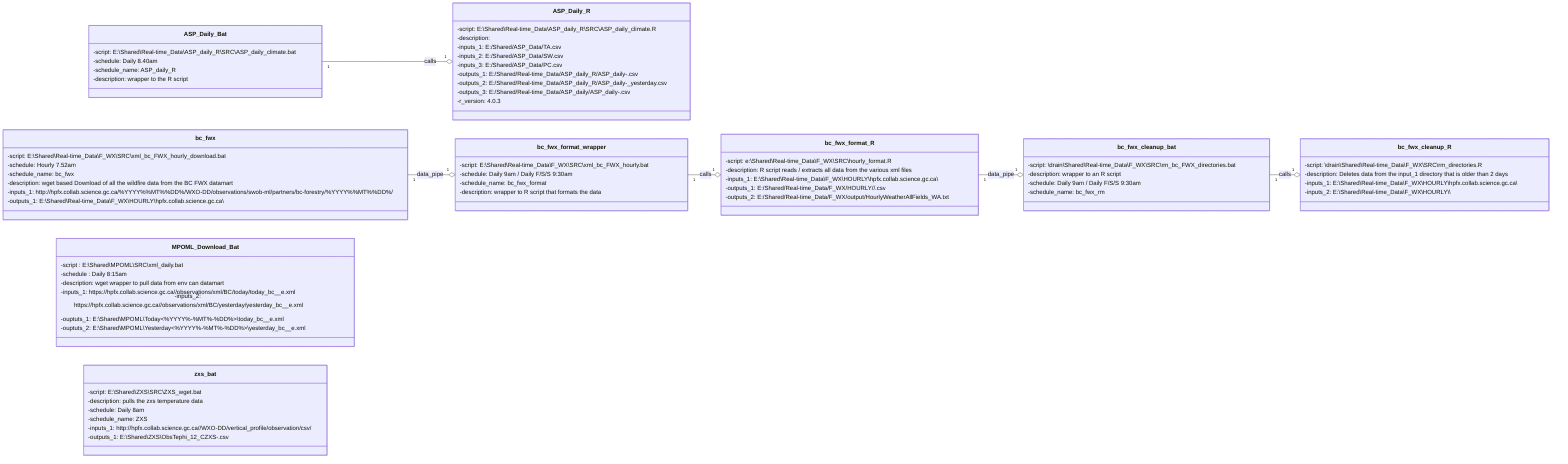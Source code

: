 classDiagram
  direction LR


  ASP_Daily_Bat "1" --o "1" ASP_Daily_R : calls
  bc_fwx "1" --o "1" bc_fwx_format_wrapper : data_pipe
  bc_fwx_format_wrapper "1" --o "1" bc_fwx_format_R : calls
  bc_fwx_format_R "1" --o "1" bc_fwx_cleanup_bat : data_pipe
  bc_fwx_cleanup_bat "1" --o "1" bc_fwx_cleanup_R : calls

  class MPOML_Download_Bat {
    -script : E:\Shared\MPOML\SRC\xml_daily.bat
    -schedule : Daily 8:15am
    -description: wget wrapper to pull data from env can datamart
    -inputs_1: https://hpfx.collab.science.gc.ca/<YYYYMMDD>/observations/xml/BC/today/today_bc_<YYYYMMDD>_e.xml
    -inputs_2: https://hpfx.collab.science.gc.ca/<YYYYMMDD>/observations/xml/BC/yesterday/yesterday_bc_<YYYYMMDD>_e.xml
    -ouptuts_1: E:\Shared\MPOML\Today\<%YYYY%-%MT%-%DD%>\today_bc_<YYYYMMDD>_e.xml
    -ouptuts_2: E:\Shared\MPOML\Yesterday\<%YYYY%-%MT%-%DD%>\yesterday_bc_<YYYYMMDD>_e.xml
  }

  class ASP_Daily_R {
    -script: E:\Shared\Real-time_Data\ASP_daily_R\SRC\ASP_daily_climate.R
    -description:
    -inputs_1: E:/Shared/ASP_Data/TA.csv
    -inputs_2: E:/Shared/ASP_Data/SW.csv
    -inputs_3: E:/Shared/ASP_Data/PC.csv
    -outputs_1: E:/Shared/Real-time_Data/ASP_daily_R/ASP_daily-<YYYY-MM-DD>.csv
    -outputs_2: E:/Shared/Real-time_Data/ASP_daily_R/ASP_daily-<YYYY-MM-DD>_yesterday.csv
    -outputs_3: E:/Shared/Real-time_Data/ASP_daily/ASP_daily-<YYYY-MM-DD>.csv
    -r_version: 4.0.3
  }

  class ASP_Daily_Bat {
    -script: E:\Shared\Real-time_Data\ASP_daily_R\SRC\ASP_daily_climate.bat
    -schedule: Daily 8.40am
    -schedule_name: ASP_daily_R
    -description: wrapper to the R script
  }

  class bc_fwx {
    -script: E:\Shared\Real-time_Data\F_WX\SRC\xml_bc_FWX_hourly_download.bat
    -schedule: Hourly 7.52am
    -schedule_name: bc_fwx
    -description: wget based Download of all the wildfire data from the BC FWX datamart
    -inputs_1: http://hpfx.collab.science.gc.ca/%YYYY%%MT%%DD%/WXO-DD/observations/swob-ml/partners/bc-forestry/%YYYY%%MT%%DD%/
    -outputs_1: E:\Shared\Real-time_Data\F_WX\HOURLY\hpfx.collab.science.gc.ca\<YYYYMMDD>\
  }

  class bc_fwx_format_wrapper {
    -script: E:\Shared\Real-time_Data\F_WX\SRC\xml_bc_FWX_hourly.bat
    -schedule: Daily 9am / Daily F/S/S 9:30am
    -schedule_name: bc_fwx_format
    -description: wrapper to R script that formats the data
  }

  class bc_fwx_format_R {
    -script: e:\Shared\Real-time_Data\F_WX\SRC\hourly_format.R
    -description: R script reads / extracts all data from the various xml files
    -inputs_1: E:\Shared\Real-time_Data\F_WX\HOURLY\hpfx.collab.science.gc.ca\<YYYYMMDD>\
    -outputs_1: E:/Shared/Real-time_Data/F_WX/HOURLY/<YYYY-MM-DD>/<YYYY-MM-DD>.csv
    -outputs_2: E:/Shared/Real-time_Data/F_WX/output/HourlyWeatherAllFields_WA.txt
  }

  class bc_fwx_cleanup_bat {
    -script: \\drain\Shared\Real-time_Data\F_WX\SRC\rm_bc_FWX_directories.bat
    -description: wrapper to an R script
    -schedule: Daily 9am / Daily F/S/S 9:30am
    -schedule_name: bc_fwx_rm
  }

  class bc_fwx_cleanup_R {
    -script: \\drain\Shared\Real-time_Data\F_WX\SRC\rm_directories.R
    -description: Deletes data from the input_1 directory that is older than 2 days
    -inputs_1: E:\Shared\Real-time_Data\F_WX\HOURLY\hpfx.collab.science.gc.ca\<YYYYMMDD>\
    -inputs_2: E:\\Shared\\Real-time_Data\\F_WX\\HOURLY\\<YYYY-MM-DD>\
  }

  class zxs_bat {
    -script: E:\Shared\ZXS\SRC\ZXS_wget.bat
    -description: pulls the zxs temperature data
    -schedule: Daily 8am
    -schedule_name: ZXS
    -inputs_1: http://hpfx.collab.science.gc.ca/<YYYYMTDD>/WXO-DD/vertical_profile/observation/csv/
    -outputs_1: E:\Shared\ZXS\ObsTephi_12_CZXS-<YYYY-MM-DD>.csv
  }